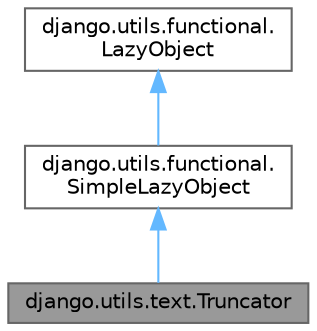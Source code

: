 digraph "django.utils.text.Truncator"
{
 // LATEX_PDF_SIZE
  bgcolor="transparent";
  edge [fontname=Helvetica,fontsize=10,labelfontname=Helvetica,labelfontsize=10];
  node [fontname=Helvetica,fontsize=10,shape=box,height=0.2,width=0.4];
  Node1 [id="Node000001",label="django.utils.text.Truncator",height=0.2,width=0.4,color="gray40", fillcolor="grey60", style="filled", fontcolor="black",tooltip=" "];
  Node2 -> Node1 [id="edge1_Node000001_Node000002",dir="back",color="steelblue1",style="solid",tooltip=" "];
  Node2 [id="Node000002",label="django.utils.functional.\lSimpleLazyObject",height=0.2,width=0.4,color="gray40", fillcolor="white", style="filled",URL="$classdjango_1_1utils_1_1functional_1_1_simple_lazy_object.html",tooltip=" "];
  Node3 -> Node2 [id="edge2_Node000002_Node000003",dir="back",color="steelblue1",style="solid",tooltip=" "];
  Node3 [id="Node000003",label="django.utils.functional.\lLazyObject",height=0.2,width=0.4,color="gray40", fillcolor="white", style="filled",URL="$classdjango_1_1utils_1_1functional_1_1_lazy_object.html",tooltip=" "];
}

